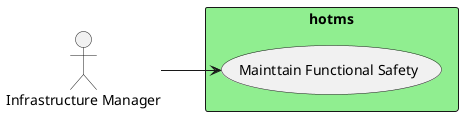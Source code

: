 @startuml

left to right direction


Actor "Infrastructure Manager" as InfrastructureManager


rectangle "hotms" as hotms #lightgreen {
        usecase "Mainttain Functional Safety" as MainttainFunctionalSafety
    InfrastructureManager --> MainttainFunctionalSafety

}


@enduml
